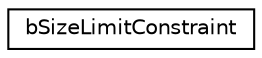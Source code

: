 digraph G
{
  edge [fontname="Helvetica",fontsize="10",labelfontname="Helvetica",labelfontsize="10"];
  node [fontname="Helvetica",fontsize="10",shape=record];
  rankdir=LR;
  Node1 [label="bSizeLimitConstraint",height=0.2,width=0.4,color="black", fillcolor="white", style="filled",URL="$dc/dc1/structbSizeLimitConstraint.html"];
}
